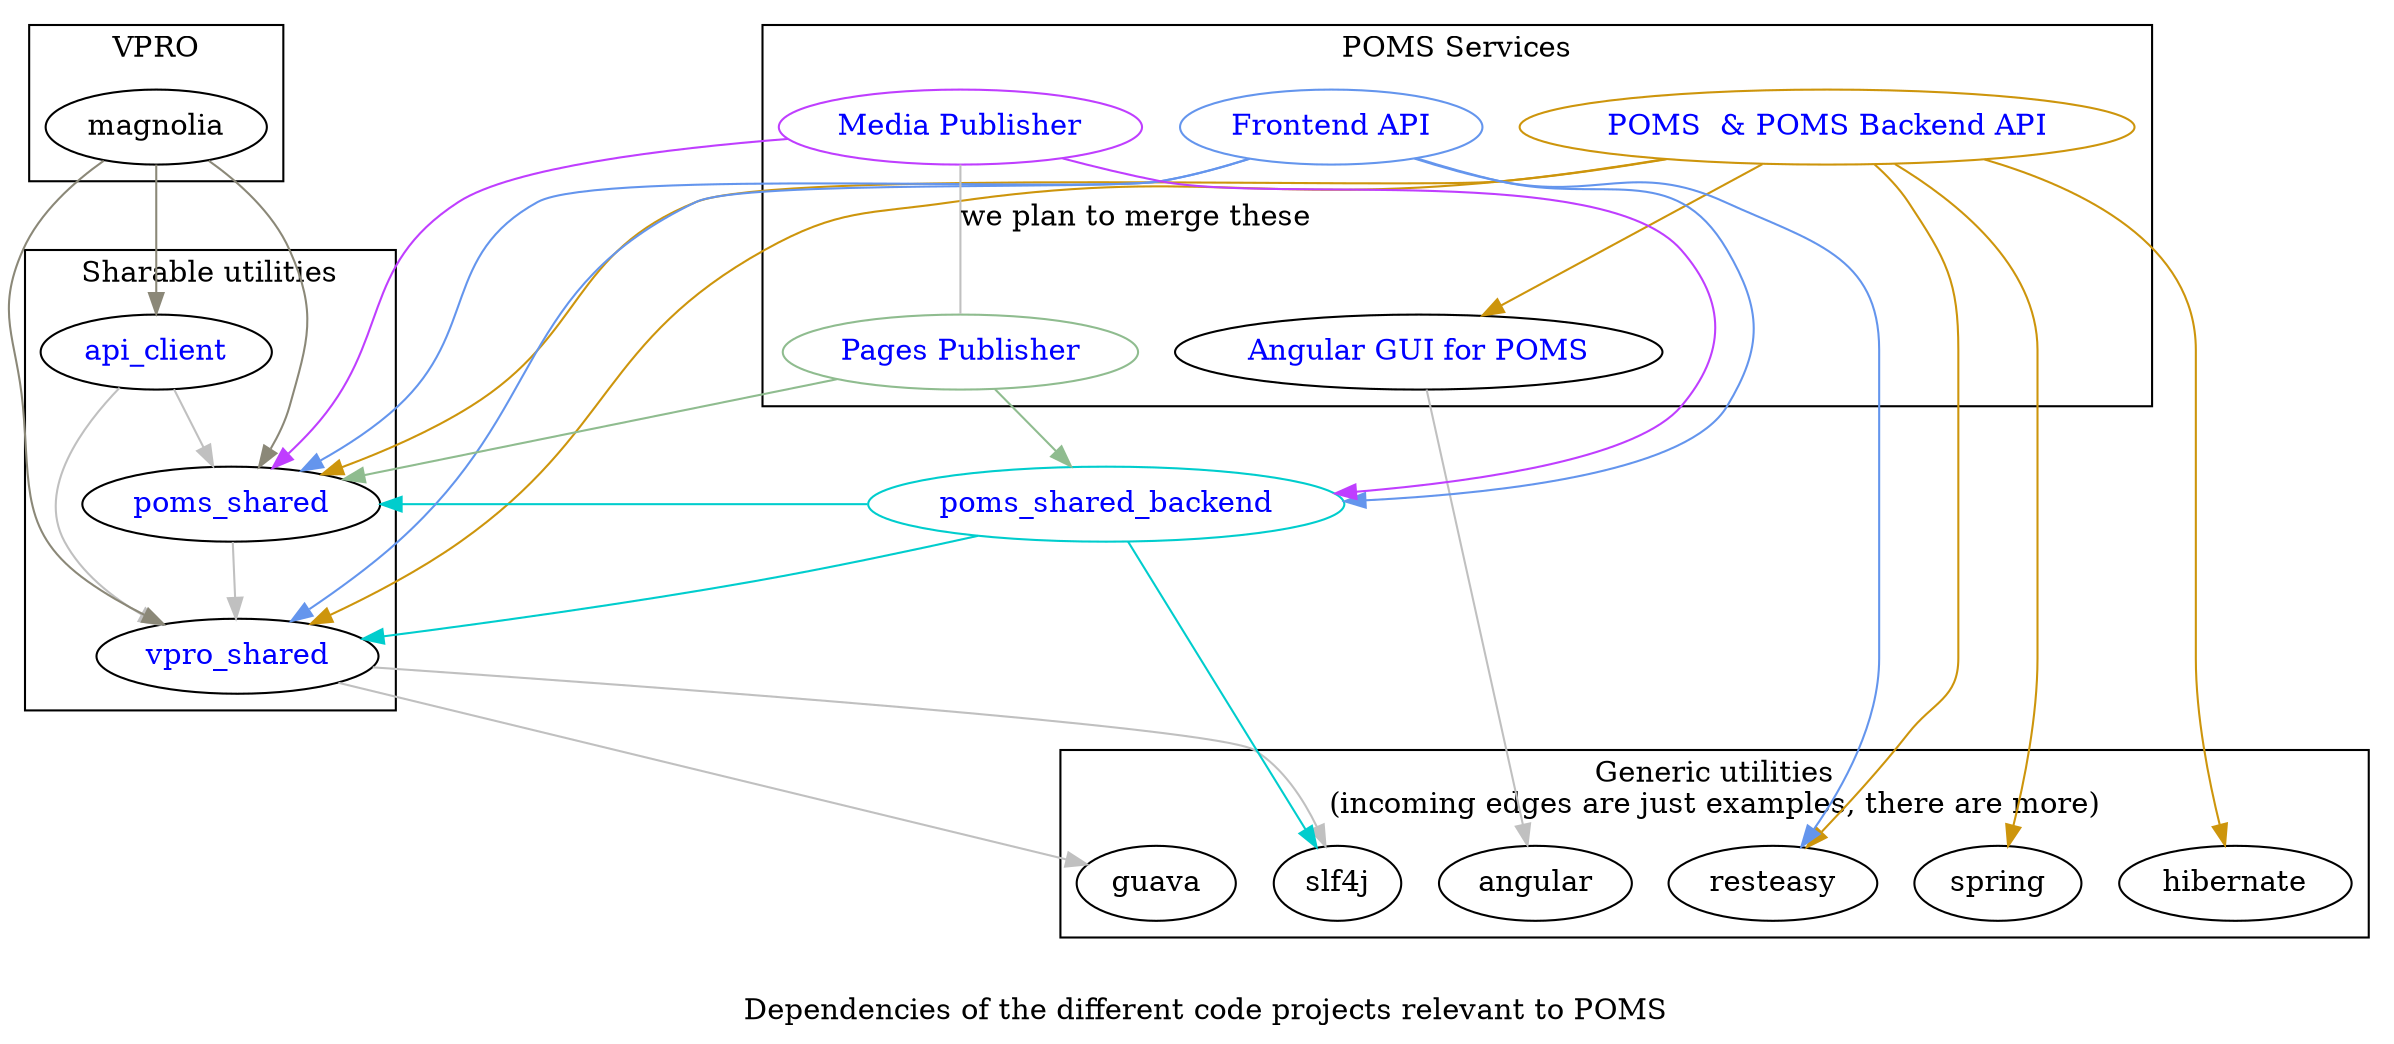 
strict digraph {
  vpro_shared  [ href="https://github.com/vpro/vpro-shared"
                fontcolor=blue
                ]
  poms_shared  [
                href="https://github.com/npo-poms/poms-shared"
                fontcolor=blue
   ]
  api_client [ href="https://github.com/npo-poms/api-clients" fontcolor=blue ];
  poms_backend [ label="POMS  & POMS Backend API" href="https://subversion.vpro.nl/viewvc/nl/vpro/media" fontcolor=blue color=darkgoldenrod3];
  poms_gui [ label="Angular GUI for POMS" href="https://subversion.vpro.nl/viewvc/nl/vpro/media-gui" fontcolor=blue ];
  poms_shared_backend [ href="https://subversion.vpro.nl/viewvc/nl/publiekeomroep/poms-shared-backend/" fontcolor=blue color=cyan3 ];
  api [ label="Frontend API" href="https://subversion.vpro.nl/viewvc/nl/vpro/api/" fontcolor=blue color=cornflowerblue];
  media_publish [ label="Media Publisher" href="https://subversion.vpro.nl/viewvc/nl/publiekeomroep/npo-publish/" fontcolor=blue color=darkorchid1];
  pages_publish [ label="Pages Publisher" href="https://subversion.vpro.nl/viewvc/nl/publiekeomroep/npo-publish/" fontcolor=blue color=darkseagreen ];



  label="
  Dependencies of the different code projects relevant to POMS";

  graph [
         splines = yes
  ]


  subgraph cluster_0  {
    label="Generic utilities\n(incoming edges are just examples, there are more)"
    //label="Utilities which we don't maintain. These are only some example. Also, not every edge is included";
    slf4j
    guava
    resteasy
    spring
    hibernate
    angular

  }

  subgraph cluster_1  {
    label="VPRO"
    magnolia
  }
  subgraph cluster_2  {
    label="POMS Services";
    description="These are actually deployed";
    poms_gui
    poms_backend
    pages_publish
    media_publish
    api
  }

  subgraph cluster_4  {
    label="Sharable utilities";
    api_client; vpro_shared; poms_shared;
  }


  vpro_shared -> {
    slf4j
    guava}[color=gray];
  poms_shared -> vpro_shared[color=gray];
  poms_shared_backend -> {
    vpro_shared
    poms_shared
    slf4j
  }[color=cyan3]

  api -> {
    poms_shared
    poms_shared_backend
    vpro_shared
    resteasy
  }[color=cornflowerblue]


  pages_publish -> {
    poms_shared_backend
    poms_shared
  }[color=darkseagreen]

  media_publish -> {
    poms_shared
    poms_shared_backend
    }[color=darkorchid1]

  media_publish -> pages_publish[color=gray label="we plan to merge these" dir=none]

  api_client -> {
    poms_shared
    vpro_shared
  }[color=gray]


  magnolia -> {
    api_client
    vpro_shared
    poms_shared
  }[color=cornsilk4]

  poms_backend -> {
    poms_shared
    poms_gui
    resteasy
    spring
    hibernate
    vpro_shared
  }[color=darkgoldenrod3]
  poms_gui -> angular[color=gray]


}
